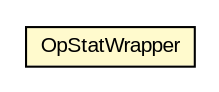 #!/usr/local/bin/dot
#
# Class diagram 
# Generated by UMLGraph version R5_6-24-gf6e263 (http://www.umlgraph.org/)
#

digraph G {
	edge [fontname="arial",fontsize=10,labelfontname="arial",labelfontsize=10];
	node [fontname="arial",fontsize=10,shape=plaintext];
	nodesep=0.25;
	ranksep=0.5;
	// org.miloss.fgsms.presentation.OpStatWrapper
	c840694 [label=<<table title="org.miloss.fgsms.presentation.OpStatWrapper" border="0" cellborder="1" cellspacing="0" cellpadding="2" port="p" bgcolor="lemonChiffon" href="./OpStatWrapper.html">
		<tr><td><table border="0" cellspacing="0" cellpadding="1">
<tr><td align="center" balign="center"> OpStatWrapper </td></tr>
		</table></td></tr>
		</table>>, URL="./OpStatWrapper.html", fontname="arial", fontcolor="black", fontsize=10.0];
}

